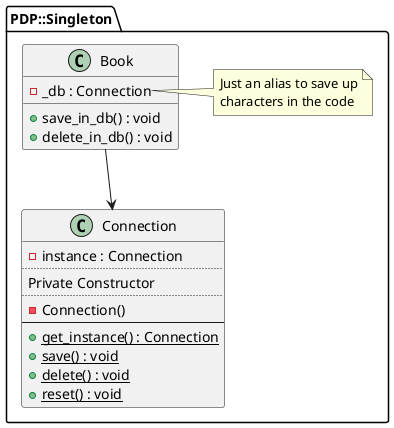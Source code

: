 @startuml
namespace PDP::Singleton {
  Book --> Connection

  class Book {
    - _db : Connection
    + save_in_db() : void
    + delete_in_db() : void
  }
  note right of Book::_db
    Just an alias to save up
    characters in the code
  end note

  class Connection {
    - instance : Connection
    ..
    Private Constructor
    ..
    - Connection()
    --
    {static} + get_instance() : Connection
    {static} + save() : void
    {static} + delete() : void
    {static} + reset() : void
  }
}
@enduml
